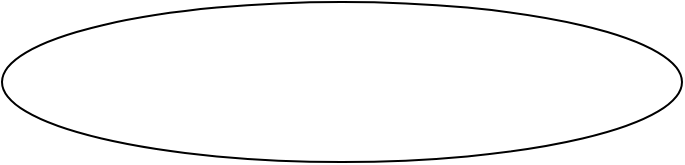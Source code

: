 <mxfile version="24.8.3">
  <diagram name="Trang-1" id="pjf1w4kvpYQWBEQBkmNG">
    <mxGraphModel dx="1194" dy="425" grid="1" gridSize="10" guides="1" tooltips="1" connect="1" arrows="1" fold="1" page="0" pageScale="1" pageWidth="827" pageHeight="1169" math="0" shadow="0">
      <root>
        <mxCell id="0" />
        <mxCell id="1" parent="0" />
        <mxCell id="1MHYraQ7-OuTu7WsoPmK-1" value="" style="ellipse;whiteSpace=wrap;html=1;" vertex="1" parent="1">
          <mxGeometry x="-80" y="140" width="340" height="80" as="geometry" />
        </mxCell>
      </root>
    </mxGraphModel>
  </diagram>
</mxfile>
